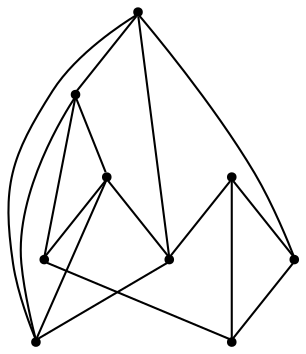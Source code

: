graph {
  node [shape=point,comment="{\"directed\":false,\"doi\":\"10.1007/978-3-030-04414-5_36\",\"figure\":\"3 (1)\"}"]

  v0 [pos="1172.6660275353477,1948.141697773046"]
  v1 [pos="1139.327383197349,1948.1416977730457"]
  v2 [pos="1206.004671873346,2014.8181692748346"]
  v3 [pos="1172.6660275353477,1881.465226271257"]
  v4 [pos="1172.6660275353477,2014.8181692748346"]
  v5 [pos="1172.6660275353477,2081.494640776624"]
  v6 [pos="1139.327383197349,1981.4799335239402"]
  v7 [pos="1072.6500945213525,1981.4799335239404"]
  v8 [pos="1139.327383197349,2014.8181692748346"]

  v0 -- v1 [id="-1",pos="1172.6660275353477,1948.141697773046 1139.327383197349,1948.1416977730457 1139.327383197349,1948.1416977730457 1139.327383197349,1948.1416977730457"]
  v5 -- v7 [id="-2",pos="1172.6660275353477,2081.494640776624 1072.649999138726,2081.494640776624 1072.649999138726,2081.494640776624 1072.649999138726,2081.494640776624 1072.6500945213525,1981.4799335239404 1072.6500945213525,1981.4799335239404 1072.6500945213525,1981.4799335239404"]
  v5 -- v3 [id="-3",pos="1172.6660275353477,2081.494640776624 1272.6818651667163,2081.494640776624 1272.6818651667163,2081.494640776624 1272.6818651667163,2081.494640776624 1272.6818651667163,1881.465226271257 1272.6818651667163,1881.465226271257 1272.6818651667163,1881.465226271257 1172.6660275353477,1881.465226271257 1172.6660275353477,1881.465226271257 1172.6660275353477,1881.465226271257"]
  v3 -- v7 [id="-4",pos="1172.6660275353477,1881.465226271257 1072.649999138726,1881.465226271257 1072.649999138726,1881.465226271257 1072.649999138726,1881.465226271257 1072.6500945213525,1981.4799335239404 1072.6500945213525,1981.4799335239404 1072.6500945213525,1981.4799335239404"]
  v1 -- v8 [id="-5",pos="1139.327383197349,1948.1416977730457 1105.9886434767243,1948.1416977730457 1105.9886434767243,1948.1416977730457 1105.9886434767243,1948.1416977730457 1105.9886434767243,2014.8181692748346 1105.9886434767243,2014.8181692748346 1105.9886434767243,2014.8181692748346 1139.327383197349,2014.8181692748346 1139.327383197349,2014.8181692748346 1139.327383197349,2014.8181692748346"]
  v8 -- v6 [id="-6",pos="1139.327383197349,2014.8181692748346 1139.327383197349,1981.4799335239402 1139.327383197349,1981.4799335239402 1139.327383197349,1981.4799335239402"]
  v8 -- v4 [id="-7",pos="1139.327383197349,2014.8181692748346 1172.6660275353477,2014.8181692748346 1172.6660275353477,2014.8181692748346 1172.6660275353477,2014.8181692748346"]
  v4 -- v2 [id="-8",pos="1172.6660275353477,2014.8181692748346 1206.004671873346,2014.8181692748346 1206.004671873346,2014.8181692748346 1206.004671873346,2014.8181692748346"]
  v6 -- v1 [id="-9",pos="1139.327383197349,1981.4799335239402 1139.327383197349,1948.1416977730457 1139.327383197349,1948.1416977730457 1139.327383197349,1948.1416977730457"]
  v8 -- v2 [id="-10",pos="1139.327383197349,2014.8181692748346 1139.3272878147227,2048.156277850452 1139.3272878147227,2048.156277850452 1139.3272878147227,2048.156277850452 1206.0045764907195,2048.156277850452 1206.0045764907195,2048.156277850452 1206.0045764907195,2048.156277850452 1206.004671873346,2014.8181692748346 1206.004671873346,2014.8181692748346 1206.004671873346,2014.8181692748346"]
  v6 -- v7 [id="-11",pos="1139.327383197349,1981.4799335239402 1072.6500945213525,1981.4799335239404 1072.6500945213525,1981.4799335239404 1072.6500945213525,1981.4799335239404"]
  v4 -- v0 [id="-12",pos="1172.6660275353477,2014.8181692748346 1172.6660275353477,1948.141697773046 1172.6660275353477,1948.141697773046 1172.6660275353477,1948.141697773046"]
  v0 -- v3 [id="-13",pos="1172.6660275353477,1948.141697773046 1172.6660275353477,1881.465226271257 1172.6660275353477,1881.465226271257 1172.6660275353477,1881.465226271257"]
  v5 -- v4 [id="-14",pos="1172.6660275353477,2081.494640776624 1172.6660275353477,2014.8181692748346 1172.6660275353477,2014.8181692748346 1172.6660275353477,2014.8181692748346"]
  v2 -- v0 [id="-15",pos="1206.004671873346,2014.8181692748346 1206.0045764907195,1948.1416977730457 1206.0045764907195,1948.1416977730457 1206.0045764907195,1948.1416977730457 1172.6660275353477,1948.141697773046 1172.6660275353477,1948.141697773046 1172.6660275353477,1948.141697773046"]
  v2 -- v1 [id="-16",pos="1206.004671873346,2014.8181692748346 1239.343220828718,2014.8181692748346 1239.343220828718,2014.8181692748346 1239.343220828718,2014.8181692748346 1239.343220828718,1914.8034620221515 1239.343220828718,1914.8034620221515 1239.343220828718,1914.8034620221515 1139.3272878147227,1914.8034620221515 1139.3272878147227,1914.8034620221515 1139.3272878147227,1914.8034620221515 1139.327383197349,1948.1416977730457 1139.327383197349,1948.1416977730457 1139.327383197349,1948.1416977730457"]
}